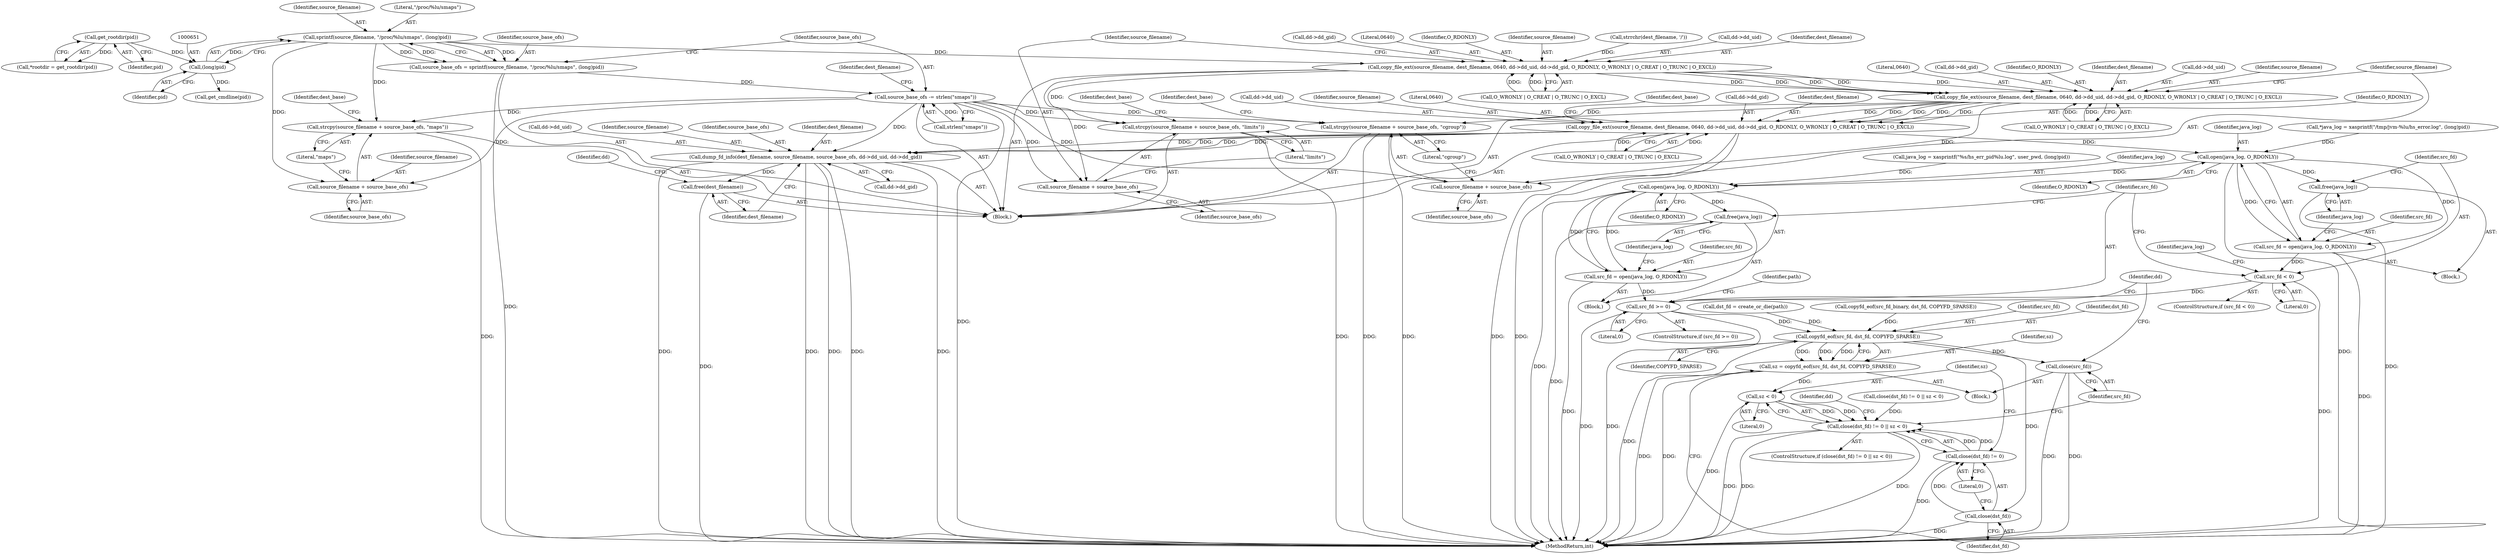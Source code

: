digraph "0_abrt_4f2c1ddd3e3b81d2d5146b883115371f1cada9f9@API" {
"1000647" [label="(Call,sprintf(source_filename, \"/proc/%lu/smaps\", (long)pid))"];
"1000650" [label="(Call,(long)pid)"];
"1000628" [label="(Call,get_rootdir(pid))"];
"1000645" [label="(Call,source_base_ofs = sprintf(source_filename, \"/proc/%lu/smaps\", (long)pid))"];
"1000653" [label="(Call,source_base_ofs -= strlen(\"smaps\"))"];
"1000673" [label="(Call,strcpy(source_filename + source_base_ofs, \"maps\"))"];
"1000674" [label="(Call,source_filename + source_base_ofs)"];
"1000699" [label="(Call,strcpy(source_filename + source_base_ofs, \"limits\"))"];
"1000700" [label="(Call,source_filename + source_base_ofs)"];
"1000725" [label="(Call,strcpy(source_filename + source_base_ofs, \"cgroup\"))"];
"1000726" [label="(Call,source_filename + source_base_ofs)"];
"1000754" [label="(Call,dump_fd_info(dest_filename, source_filename, source_base_ofs, dd->dd_uid, dd->dd_gid))"];
"1000764" [label="(Call,free(dest_filename))"];
"1000681" [label="(Call,copy_file_ext(source_filename, dest_filename, 0640, dd->dd_uid, dd->dd_gid, O_RDONLY, O_WRONLY | O_CREAT | O_TRUNC | O_EXCL))"];
"1000707" [label="(Call,copy_file_ext(source_filename, dest_filename, 0640, dd->dd_uid, dd->dd_gid, O_RDONLY, O_WRONLY | O_CREAT | O_TRUNC | O_EXCL))"];
"1000733" [label="(Call,copy_file_ext(source_filename, dest_filename, 0640, dd->dd_uid, dd->dd_gid, O_RDONLY, O_WRONLY | O_CREAT | O_TRUNC | O_EXCL))"];
"1000981" [label="(Call,open(java_log, O_RDONLY))"];
"1000979" [label="(Call,src_fd = open(java_log, O_RDONLY))"];
"1000987" [label="(Call,src_fd < 0)"];
"1001007" [label="(Call,src_fd >= 0)"];
"1001024" [label="(Call,copyfd_eof(src_fd, dst_fd, COPYFD_SPARSE))"];
"1001022" [label="(Call,sz = copyfd_eof(src_fd, dst_fd, COPYFD_SPARSE))"];
"1001034" [label="(Call,sz < 0)"];
"1001029" [label="(Call,close(dst_fd) != 0 || sz < 0)"];
"1001031" [label="(Call,close(dst_fd))"];
"1001030" [label="(Call,close(dst_fd) != 0)"];
"1001043" [label="(Call,close(src_fd))"];
"1000984" [label="(Call,free(java_log))"];
"1001001" [label="(Call,open(java_log, O_RDONLY))"];
"1000999" [label="(Call,src_fd = open(java_log, O_RDONLY))"];
"1001004" [label="(Call,free(java_log))"];
"1001005" [label="(Identifier,java_log)"];
"1000736" [label="(Literal,0640)"];
"1000984" [label="(Call,free(java_log))"];
"1000648" [label="(Identifier,source_filename)"];
"1000755" [label="(Identifier,dest_filename)"];
"1000985" [label="(Identifier,java_log)"];
"1000673" [label="(Call,strcpy(source_filename + source_base_ofs, \"maps\"))"];
"1000765" [label="(Identifier,dest_filename)"];
"1000981" [label="(Call,open(java_log, O_RDONLY))"];
"1000969" [label="(Block,)"];
"1000707" [label="(Call,copy_file_ext(source_filename, dest_filename, 0640, dd->dd_uid, dd->dd_gid, O_RDONLY, O_WRONLY | O_CREAT | O_TRUNC | O_EXCL))"];
"1001025" [label="(Identifier,src_fd)"];
"1000692" [label="(Call,O_WRONLY | O_CREAT | O_TRUNC | O_EXCL)"];
"1000761" [label="(Call,dd->dd_gid)"];
"1000728" [label="(Identifier,source_base_ofs)"];
"1001026" [label="(Identifier,dst_fd)"];
"1000752" [label="(Identifier,dest_base)"];
"1001030" [label="(Call,close(dst_fd) != 0)"];
"1001027" [label="(Identifier,COPYFD_SPARSE)"];
"1000685" [label="(Call,dd->dd_uid)"];
"1000982" [label="(Identifier,java_log)"];
"1000727" [label="(Identifier,source_filename)"];
"1000655" [label="(Call,strlen(\"smaps\"))"];
"1000714" [label="(Call,dd->dd_gid)"];
"1000700" [label="(Call,source_filename + source_base_ofs)"];
"1000683" [label="(Identifier,dest_filename)"];
"1000991" [label="(Call,java_log = xasprintf(\"%s/hs_err_pid%lu.log\", user_pwd, (long)pid))"];
"1000688" [label="(Call,dd->dd_gid)"];
"1000659" [label="(Identifier,dest_filename)"];
"1000676" [label="(Identifier,source_base_ofs)"];
"1000646" [label="(Identifier,source_base_ofs)"];
"1001043" [label="(Call,close(src_fd))"];
"1000740" [label="(Call,dd->dd_gid)"];
"1000824" [label="(Call,get_cmdline(pid))"];
"1000999" [label="(Call,src_fd = open(java_log, O_RDONLY))"];
"1000754" [label="(Call,dump_fd_info(dest_filename, source_filename, source_base_ofs, dd->dd_uid, dd->dd_gid))"];
"1000987" [label="(Call,src_fd < 0)"];
"1000980" [label="(Identifier,src_fd)"];
"1001017" [label="(Call,dst_fd = create_or_die(path))"];
"1001010" [label="(Block,)"];
"1001029" [label="(Call,close(dst_fd) != 0 || sz < 0)"];
"1000653" [label="(Call,source_base_ofs -= strlen(\"smaps\"))"];
"1000705" [label="(Identifier,dest_base)"];
"1000649" [label="(Literal,\"/proc/%lu/smaps\")"];
"1000624" [label="(Block,)"];
"1000872" [label="(Call,copyfd_eof(src_fd_binary, dst_fd, COPYFD_SPARSE))"];
"1001013" [label="(Identifier,path)"];
"1001023" [label="(Identifier,sz)"];
"1000647" [label="(Call,sprintf(source_filename, \"/proc/%lu/smaps\", (long)pid))"];
"1000735" [label="(Identifier,dest_filename)"];
"1001024" [label="(Call,copyfd_eof(src_fd, dst_fd, COPYFD_SPARSE))"];
"1000718" [label="(Call,O_WRONLY | O_CREAT | O_TRUNC | O_EXCL)"];
"1000717" [label="(Identifier,O_RDONLY)"];
"1000684" [label="(Literal,0640)"];
"1000679" [label="(Identifier,dest_base)"];
"1001035" [label="(Identifier,sz)"];
"1001031" [label="(Call,close(dst_fd))"];
"1001036" [label="(Literal,0)"];
"1000691" [label="(Identifier,O_RDONLY)"];
"1000726" [label="(Call,source_filename + source_base_ofs)"];
"1000731" [label="(Identifier,dest_base)"];
"1000767" [label="(Identifier,dd)"];
"1000674" [label="(Call,source_filename + source_base_ofs)"];
"1000682" [label="(Identifier,source_filename)"];
"1000733" [label="(Call,copy_file_ext(source_filename, dest_filename, 0640, dd->dd_uid, dd->dd_gid, O_RDONLY, O_WRONLY | O_CREAT | O_TRUNC | O_EXCL))"];
"1001039" [label="(Identifier,dd)"];
"1000681" [label="(Call,copy_file_ext(source_filename, dest_filename, 0640, dd->dd_uid, dd->dd_gid, O_RDONLY, O_WRONLY | O_CREAT | O_TRUNC | O_EXCL))"];
"1000990" [label="(Block,)"];
"1000699" [label="(Call,strcpy(source_filename + source_base_ofs, \"limits\"))"];
"1000729" [label="(Literal,\"cgroup\")"];
"1001009" [label="(Literal,0)"];
"1000758" [label="(Call,dd->dd_uid)"];
"1000669" [label="(Call,strrchr(dest_filename, '/'))"];
"1000971" [label="(Call,*java_log = xasprintf(\"/tmp/jvm-%lu/hs_error.log\", (long)pid))"];
"1000701" [label="(Identifier,source_filename)"];
"1001044" [label="(Identifier,src_fd)"];
"1001032" [label="(Identifier,dst_fd)"];
"1000764" [label="(Call,free(dest_filename))"];
"1000986" [label="(ControlStructure,if (src_fd < 0))"];
"1000709" [label="(Identifier,dest_filename)"];
"1001000" [label="(Identifier,src_fd)"];
"1000645" [label="(Call,source_base_ofs = sprintf(source_filename, \"/proc/%lu/smaps\", (long)pid))"];
"1001022" [label="(Call,sz = copyfd_eof(src_fd, dst_fd, COPYFD_SPARSE))"];
"1000629" [label="(Identifier,pid)"];
"1000979" [label="(Call,src_fd = open(java_log, O_RDONLY))"];
"1000743" [label="(Identifier,O_RDONLY)"];
"1000711" [label="(Call,dd->dd_uid)"];
"1000992" [label="(Identifier,java_log)"];
"1000654" [label="(Identifier,source_base_ofs)"];
"1000708" [label="(Identifier,source_filename)"];
"1001033" [label="(Literal,0)"];
"1000882" [label="(Call,close(dst_fd) != 0 || sz < 0)"];
"1001008" [label="(Identifier,src_fd)"];
"1001007" [label="(Call,src_fd >= 0)"];
"1000652" [label="(Identifier,pid)"];
"1000744" [label="(Call,O_WRONLY | O_CREAT | O_TRUNC | O_EXCL)"];
"1000675" [label="(Identifier,source_filename)"];
"1001034" [label="(Call,sz < 0)"];
"1000710" [label="(Literal,0640)"];
"1001001" [label="(Call,open(java_log, O_RDONLY))"];
"1000989" [label="(Literal,0)"];
"1000983" [label="(Identifier,O_RDONLY)"];
"1001046" [label="(Identifier,dd)"];
"1001006" [label="(ControlStructure,if (src_fd >= 0))"];
"1000737" [label="(Call,dd->dd_uid)"];
"1000988" [label="(Identifier,src_fd)"];
"1000628" [label="(Call,get_rootdir(pid))"];
"1001028" [label="(ControlStructure,if (close(dst_fd) != 0 || sz < 0))"];
"1000756" [label="(Identifier,source_filename)"];
"1000677" [label="(Literal,\"maps\")"];
"1000734" [label="(Identifier,source_filename)"];
"1000703" [label="(Literal,\"limits\")"];
"1001180" [label="(MethodReturn,int)"];
"1001003" [label="(Identifier,O_RDONLY)"];
"1000650" [label="(Call,(long)pid)"];
"1001002" [label="(Identifier,java_log)"];
"1000725" [label="(Call,strcpy(source_filename + source_base_ofs, \"cgroup\"))"];
"1001004" [label="(Call,free(java_log))"];
"1000757" [label="(Identifier,source_base_ofs)"];
"1000702" [label="(Identifier,source_base_ofs)"];
"1000626" [label="(Call,*rootdir = get_rootdir(pid))"];
"1000647" -> "1000645"  [label="AST: "];
"1000647" -> "1000650"  [label="CFG: "];
"1000648" -> "1000647"  [label="AST: "];
"1000649" -> "1000647"  [label="AST: "];
"1000650" -> "1000647"  [label="AST: "];
"1000645" -> "1000647"  [label="CFG: "];
"1000647" -> "1000645"  [label="DDG: "];
"1000647" -> "1000645"  [label="DDG: "];
"1000647" -> "1000645"  [label="DDG: "];
"1000650" -> "1000647"  [label="DDG: "];
"1000647" -> "1000673"  [label="DDG: "];
"1000647" -> "1000674"  [label="DDG: "];
"1000647" -> "1000681"  [label="DDG: "];
"1000650" -> "1000652"  [label="CFG: "];
"1000651" -> "1000650"  [label="AST: "];
"1000652" -> "1000650"  [label="AST: "];
"1000628" -> "1000650"  [label="DDG: "];
"1000650" -> "1000824"  [label="DDG: "];
"1000628" -> "1000626"  [label="AST: "];
"1000628" -> "1000629"  [label="CFG: "];
"1000629" -> "1000628"  [label="AST: "];
"1000626" -> "1000628"  [label="CFG: "];
"1000628" -> "1000626"  [label="DDG: "];
"1000645" -> "1000624"  [label="AST: "];
"1000646" -> "1000645"  [label="AST: "];
"1000654" -> "1000645"  [label="CFG: "];
"1000645" -> "1001180"  [label="DDG: "];
"1000645" -> "1000653"  [label="DDG: "];
"1000653" -> "1000624"  [label="AST: "];
"1000653" -> "1000655"  [label="CFG: "];
"1000654" -> "1000653"  [label="AST: "];
"1000655" -> "1000653"  [label="AST: "];
"1000659" -> "1000653"  [label="CFG: "];
"1000653" -> "1001180"  [label="DDG: "];
"1000655" -> "1000653"  [label="DDG: "];
"1000653" -> "1000673"  [label="DDG: "];
"1000653" -> "1000674"  [label="DDG: "];
"1000653" -> "1000699"  [label="DDG: "];
"1000653" -> "1000700"  [label="DDG: "];
"1000653" -> "1000725"  [label="DDG: "];
"1000653" -> "1000726"  [label="DDG: "];
"1000653" -> "1000754"  [label="DDG: "];
"1000673" -> "1000624"  [label="AST: "];
"1000673" -> "1000677"  [label="CFG: "];
"1000674" -> "1000673"  [label="AST: "];
"1000677" -> "1000673"  [label="AST: "];
"1000679" -> "1000673"  [label="CFG: "];
"1000673" -> "1001180"  [label="DDG: "];
"1000674" -> "1000676"  [label="CFG: "];
"1000675" -> "1000674"  [label="AST: "];
"1000676" -> "1000674"  [label="AST: "];
"1000677" -> "1000674"  [label="CFG: "];
"1000699" -> "1000624"  [label="AST: "];
"1000699" -> "1000703"  [label="CFG: "];
"1000700" -> "1000699"  [label="AST: "];
"1000703" -> "1000699"  [label="AST: "];
"1000705" -> "1000699"  [label="CFG: "];
"1000699" -> "1001180"  [label="DDG: "];
"1000681" -> "1000699"  [label="DDG: "];
"1000700" -> "1000702"  [label="CFG: "];
"1000701" -> "1000700"  [label="AST: "];
"1000702" -> "1000700"  [label="AST: "];
"1000703" -> "1000700"  [label="CFG: "];
"1000681" -> "1000700"  [label="DDG: "];
"1000725" -> "1000624"  [label="AST: "];
"1000725" -> "1000729"  [label="CFG: "];
"1000726" -> "1000725"  [label="AST: "];
"1000729" -> "1000725"  [label="AST: "];
"1000731" -> "1000725"  [label="CFG: "];
"1000725" -> "1001180"  [label="DDG: "];
"1000725" -> "1001180"  [label="DDG: "];
"1000707" -> "1000725"  [label="DDG: "];
"1000726" -> "1000728"  [label="CFG: "];
"1000727" -> "1000726"  [label="AST: "];
"1000728" -> "1000726"  [label="AST: "];
"1000729" -> "1000726"  [label="CFG: "];
"1000707" -> "1000726"  [label="DDG: "];
"1000754" -> "1000624"  [label="AST: "];
"1000754" -> "1000761"  [label="CFG: "];
"1000755" -> "1000754"  [label="AST: "];
"1000756" -> "1000754"  [label="AST: "];
"1000757" -> "1000754"  [label="AST: "];
"1000758" -> "1000754"  [label="AST: "];
"1000761" -> "1000754"  [label="AST: "];
"1000765" -> "1000754"  [label="CFG: "];
"1000754" -> "1001180"  [label="DDG: "];
"1000754" -> "1001180"  [label="DDG: "];
"1000754" -> "1001180"  [label="DDG: "];
"1000754" -> "1001180"  [label="DDG: "];
"1000754" -> "1001180"  [label="DDG: "];
"1000733" -> "1000754"  [label="DDG: "];
"1000733" -> "1000754"  [label="DDG: "];
"1000733" -> "1000754"  [label="DDG: "];
"1000733" -> "1000754"  [label="DDG: "];
"1000754" -> "1000764"  [label="DDG: "];
"1000764" -> "1000624"  [label="AST: "];
"1000764" -> "1000765"  [label="CFG: "];
"1000765" -> "1000764"  [label="AST: "];
"1000767" -> "1000764"  [label="CFG: "];
"1000764" -> "1001180"  [label="DDG: "];
"1000681" -> "1000624"  [label="AST: "];
"1000681" -> "1000692"  [label="CFG: "];
"1000682" -> "1000681"  [label="AST: "];
"1000683" -> "1000681"  [label="AST: "];
"1000684" -> "1000681"  [label="AST: "];
"1000685" -> "1000681"  [label="AST: "];
"1000688" -> "1000681"  [label="AST: "];
"1000691" -> "1000681"  [label="AST: "];
"1000692" -> "1000681"  [label="AST: "];
"1000701" -> "1000681"  [label="CFG: "];
"1000669" -> "1000681"  [label="DDG: "];
"1000692" -> "1000681"  [label="DDG: "];
"1000692" -> "1000681"  [label="DDG: "];
"1000681" -> "1000707"  [label="DDG: "];
"1000681" -> "1000707"  [label="DDG: "];
"1000681" -> "1000707"  [label="DDG: "];
"1000681" -> "1000707"  [label="DDG: "];
"1000681" -> "1000707"  [label="DDG: "];
"1000707" -> "1000624"  [label="AST: "];
"1000707" -> "1000718"  [label="CFG: "];
"1000708" -> "1000707"  [label="AST: "];
"1000709" -> "1000707"  [label="AST: "];
"1000710" -> "1000707"  [label="AST: "];
"1000711" -> "1000707"  [label="AST: "];
"1000714" -> "1000707"  [label="AST: "];
"1000717" -> "1000707"  [label="AST: "];
"1000718" -> "1000707"  [label="AST: "];
"1000727" -> "1000707"  [label="CFG: "];
"1000718" -> "1000707"  [label="DDG: "];
"1000718" -> "1000707"  [label="DDG: "];
"1000707" -> "1000733"  [label="DDG: "];
"1000707" -> "1000733"  [label="DDG: "];
"1000707" -> "1000733"  [label="DDG: "];
"1000707" -> "1000733"  [label="DDG: "];
"1000707" -> "1000733"  [label="DDG: "];
"1000733" -> "1000624"  [label="AST: "];
"1000733" -> "1000744"  [label="CFG: "];
"1000734" -> "1000733"  [label="AST: "];
"1000735" -> "1000733"  [label="AST: "];
"1000736" -> "1000733"  [label="AST: "];
"1000737" -> "1000733"  [label="AST: "];
"1000740" -> "1000733"  [label="AST: "];
"1000743" -> "1000733"  [label="AST: "];
"1000744" -> "1000733"  [label="AST: "];
"1000752" -> "1000733"  [label="CFG: "];
"1000733" -> "1001180"  [label="DDG: "];
"1000733" -> "1001180"  [label="DDG: "];
"1000744" -> "1000733"  [label="DDG: "];
"1000744" -> "1000733"  [label="DDG: "];
"1000733" -> "1000981"  [label="DDG: "];
"1000981" -> "1000979"  [label="AST: "];
"1000981" -> "1000983"  [label="CFG: "];
"1000982" -> "1000981"  [label="AST: "];
"1000983" -> "1000981"  [label="AST: "];
"1000979" -> "1000981"  [label="CFG: "];
"1000981" -> "1001180"  [label="DDG: "];
"1000981" -> "1000979"  [label="DDG: "];
"1000981" -> "1000979"  [label="DDG: "];
"1000971" -> "1000981"  [label="DDG: "];
"1000981" -> "1000984"  [label="DDG: "];
"1000981" -> "1001001"  [label="DDG: "];
"1000979" -> "1000969"  [label="AST: "];
"1000980" -> "1000979"  [label="AST: "];
"1000985" -> "1000979"  [label="CFG: "];
"1000979" -> "1001180"  [label="DDG: "];
"1000979" -> "1000987"  [label="DDG: "];
"1000987" -> "1000986"  [label="AST: "];
"1000987" -> "1000989"  [label="CFG: "];
"1000988" -> "1000987"  [label="AST: "];
"1000989" -> "1000987"  [label="AST: "];
"1000992" -> "1000987"  [label="CFG: "];
"1001008" -> "1000987"  [label="CFG: "];
"1000987" -> "1001180"  [label="DDG: "];
"1000987" -> "1001007"  [label="DDG: "];
"1001007" -> "1001006"  [label="AST: "];
"1001007" -> "1001009"  [label="CFG: "];
"1001008" -> "1001007"  [label="AST: "];
"1001009" -> "1001007"  [label="AST: "];
"1001013" -> "1001007"  [label="CFG: "];
"1001046" -> "1001007"  [label="CFG: "];
"1001007" -> "1001180"  [label="DDG: "];
"1001007" -> "1001180"  [label="DDG: "];
"1000999" -> "1001007"  [label="DDG: "];
"1001007" -> "1001024"  [label="DDG: "];
"1001024" -> "1001022"  [label="AST: "];
"1001024" -> "1001027"  [label="CFG: "];
"1001025" -> "1001024"  [label="AST: "];
"1001026" -> "1001024"  [label="AST: "];
"1001027" -> "1001024"  [label="AST: "];
"1001022" -> "1001024"  [label="CFG: "];
"1001024" -> "1001180"  [label="DDG: "];
"1001024" -> "1001022"  [label="DDG: "];
"1001024" -> "1001022"  [label="DDG: "];
"1001024" -> "1001022"  [label="DDG: "];
"1001017" -> "1001024"  [label="DDG: "];
"1000872" -> "1001024"  [label="DDG: "];
"1001024" -> "1001031"  [label="DDG: "];
"1001024" -> "1001043"  [label="DDG: "];
"1001022" -> "1001010"  [label="AST: "];
"1001023" -> "1001022"  [label="AST: "];
"1001032" -> "1001022"  [label="CFG: "];
"1001022" -> "1001180"  [label="DDG: "];
"1001022" -> "1001180"  [label="DDG: "];
"1001022" -> "1001034"  [label="DDG: "];
"1001034" -> "1001029"  [label="AST: "];
"1001034" -> "1001036"  [label="CFG: "];
"1001035" -> "1001034"  [label="AST: "];
"1001036" -> "1001034"  [label="AST: "];
"1001029" -> "1001034"  [label="CFG: "];
"1001034" -> "1001180"  [label="DDG: "];
"1001034" -> "1001029"  [label="DDG: "];
"1001034" -> "1001029"  [label="DDG: "];
"1001029" -> "1001028"  [label="AST: "];
"1001029" -> "1001030"  [label="CFG: "];
"1001030" -> "1001029"  [label="AST: "];
"1001039" -> "1001029"  [label="CFG: "];
"1001044" -> "1001029"  [label="CFG: "];
"1001029" -> "1001180"  [label="DDG: "];
"1001029" -> "1001180"  [label="DDG: "];
"1001029" -> "1001180"  [label="DDG: "];
"1001030" -> "1001029"  [label="DDG: "];
"1001030" -> "1001029"  [label="DDG: "];
"1000882" -> "1001029"  [label="DDG: "];
"1001031" -> "1001030"  [label="AST: "];
"1001031" -> "1001032"  [label="CFG: "];
"1001032" -> "1001031"  [label="AST: "];
"1001033" -> "1001031"  [label="CFG: "];
"1001031" -> "1001180"  [label="DDG: "];
"1001031" -> "1001030"  [label="DDG: "];
"1001030" -> "1001033"  [label="CFG: "];
"1001033" -> "1001030"  [label="AST: "];
"1001035" -> "1001030"  [label="CFG: "];
"1001030" -> "1001180"  [label="DDG: "];
"1001043" -> "1001010"  [label="AST: "];
"1001043" -> "1001044"  [label="CFG: "];
"1001044" -> "1001043"  [label="AST: "];
"1001046" -> "1001043"  [label="CFG: "];
"1001043" -> "1001180"  [label="DDG: "];
"1001043" -> "1001180"  [label="DDG: "];
"1000984" -> "1000969"  [label="AST: "];
"1000984" -> "1000985"  [label="CFG: "];
"1000985" -> "1000984"  [label="AST: "];
"1000988" -> "1000984"  [label="CFG: "];
"1000984" -> "1001180"  [label="DDG: "];
"1001001" -> "1000999"  [label="AST: "];
"1001001" -> "1001003"  [label="CFG: "];
"1001002" -> "1001001"  [label="AST: "];
"1001003" -> "1001001"  [label="AST: "];
"1000999" -> "1001001"  [label="CFG: "];
"1001001" -> "1001180"  [label="DDG: "];
"1001001" -> "1000999"  [label="DDG: "];
"1001001" -> "1000999"  [label="DDG: "];
"1000991" -> "1001001"  [label="DDG: "];
"1001001" -> "1001004"  [label="DDG: "];
"1000999" -> "1000990"  [label="AST: "];
"1001000" -> "1000999"  [label="AST: "];
"1001005" -> "1000999"  [label="CFG: "];
"1000999" -> "1001180"  [label="DDG: "];
"1001004" -> "1000990"  [label="AST: "];
"1001004" -> "1001005"  [label="CFG: "];
"1001005" -> "1001004"  [label="AST: "];
"1001008" -> "1001004"  [label="CFG: "];
"1001004" -> "1001180"  [label="DDG: "];
}

